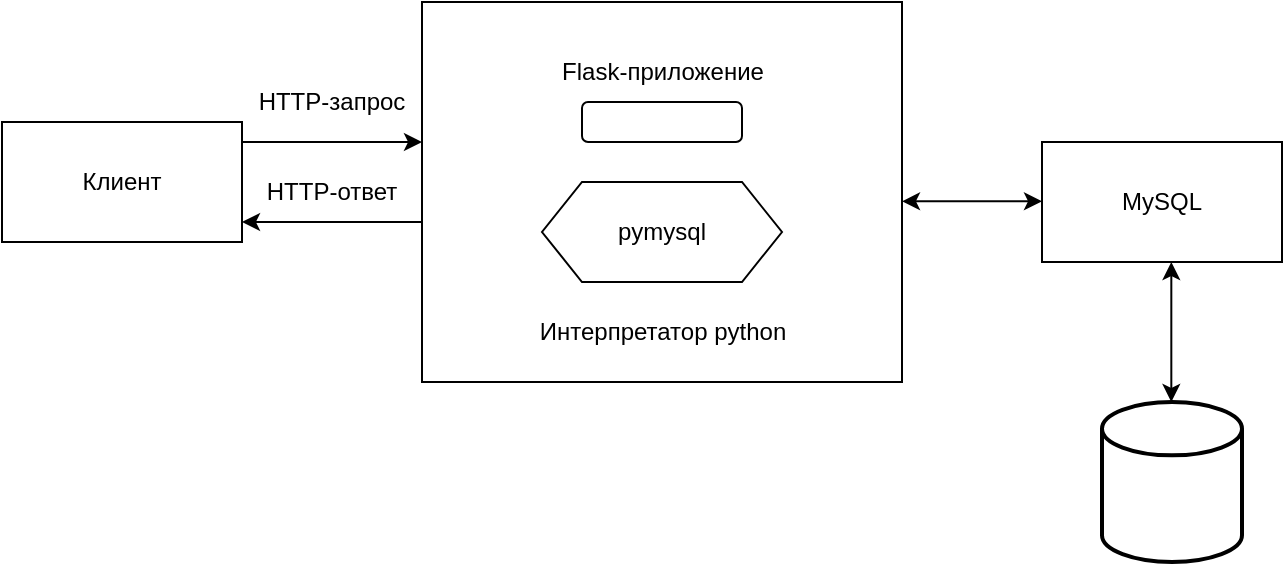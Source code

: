<mxfile version="26.0.4">
  <diagram name="Страница — 1" id="8JRppfXbxutR0n7U1WXW">
    <mxGraphModel dx="989" dy="582" grid="1" gridSize="10" guides="1" tooltips="1" connect="1" arrows="1" fold="1" page="1" pageScale="1" pageWidth="827" pageHeight="1169" math="0" shadow="0">
      <root>
        <mxCell id="0" />
        <mxCell id="1" parent="0" />
        <mxCell id="ZVKlliGMtZvQxSU5FhhP-1" value="Клиент" style="rounded=0;whiteSpace=wrap;html=1;" vertex="1" parent="1">
          <mxGeometry x="160" y="250" width="120" height="60" as="geometry" />
        </mxCell>
        <mxCell id="ZVKlliGMtZvQxSU5FhhP-2" value="" style="rounded=0;whiteSpace=wrap;html=1;fillColor=none;" vertex="1" parent="1">
          <mxGeometry x="370" y="190" width="240" height="190" as="geometry" />
        </mxCell>
        <mxCell id="ZVKlliGMtZvQxSU5FhhP-3" value="" style="rounded=1;whiteSpace=wrap;html=1;" vertex="1" parent="1">
          <mxGeometry x="450" y="240" width="80" height="20" as="geometry" />
        </mxCell>
        <mxCell id="ZVKlliGMtZvQxSU5FhhP-4" value="Flask-приложение" style="text;html=1;align=center;verticalAlign=middle;resizable=0;points=[];autosize=1;strokeColor=none;fillColor=none;" vertex="1" parent="1">
          <mxGeometry x="430" y="210" width="120" height="30" as="geometry" />
        </mxCell>
        <mxCell id="ZVKlliGMtZvQxSU5FhhP-5" value="pymysql" style="shape=hexagon;perimeter=hexagonPerimeter2;whiteSpace=wrap;html=1;fixedSize=1;" vertex="1" parent="1">
          <mxGeometry x="430" y="280" width="120" height="50" as="geometry" />
        </mxCell>
        <mxCell id="ZVKlliGMtZvQxSU5FhhP-6" value="Интерпретатор python" style="text;html=1;align=center;verticalAlign=middle;resizable=0;points=[];autosize=1;strokeColor=none;fillColor=none;" vertex="1" parent="1">
          <mxGeometry x="415" y="340" width="150" height="30" as="geometry" />
        </mxCell>
        <mxCell id="ZVKlliGMtZvQxSU5FhhP-7" value="MySQL" style="rounded=0;whiteSpace=wrap;html=1;" vertex="1" parent="1">
          <mxGeometry x="680" y="260" width="120" height="60" as="geometry" />
        </mxCell>
        <mxCell id="ZVKlliGMtZvQxSU5FhhP-8" value="" style="strokeWidth=2;html=1;shape=mxgraph.flowchart.database;whiteSpace=wrap;" vertex="1" parent="1">
          <mxGeometry x="710" y="390" width="70" height="80" as="geometry" />
        </mxCell>
        <mxCell id="ZVKlliGMtZvQxSU5FhhP-9" value="" style="endArrow=classic;html=1;rounded=0;" edge="1" parent="1">
          <mxGeometry width="50" height="50" relative="1" as="geometry">
            <mxPoint x="280" y="260" as="sourcePoint" />
            <mxPoint x="370" y="260" as="targetPoint" />
          </mxGeometry>
        </mxCell>
        <mxCell id="ZVKlliGMtZvQxSU5FhhP-10" value="" style="endArrow=classic;html=1;rounded=0;" edge="1" parent="1">
          <mxGeometry width="50" height="50" relative="1" as="geometry">
            <mxPoint x="370" y="300" as="sourcePoint" />
            <mxPoint x="280" y="300" as="targetPoint" />
          </mxGeometry>
        </mxCell>
        <mxCell id="ZVKlliGMtZvQxSU5FhhP-12" value="HTTP-запрос" style="rounded=0;whiteSpace=wrap;html=1;fillColor=none;strokeColor=none;" vertex="1" parent="1">
          <mxGeometry x="285" y="220" width="80" height="40" as="geometry" />
        </mxCell>
        <mxCell id="ZVKlliGMtZvQxSU5FhhP-13" value="HTTP-ответ" style="rounded=0;whiteSpace=wrap;html=1;fillColor=none;strokeColor=none;" vertex="1" parent="1">
          <mxGeometry x="290" y="265" width="70" height="40" as="geometry" />
        </mxCell>
        <mxCell id="ZVKlliGMtZvQxSU5FhhP-17" value="" style="endArrow=classic;startArrow=classic;html=1;rounded=0;" edge="1" parent="1">
          <mxGeometry width="50" height="50" relative="1" as="geometry">
            <mxPoint x="610" y="289.66" as="sourcePoint" />
            <mxPoint x="680" y="289.66" as="targetPoint" />
          </mxGeometry>
        </mxCell>
        <mxCell id="ZVKlliGMtZvQxSU5FhhP-18" value="" style="endArrow=classic;startArrow=classic;html=1;rounded=0;" edge="1" parent="1">
          <mxGeometry width="50" height="50" relative="1" as="geometry">
            <mxPoint x="744.66" y="390" as="sourcePoint" />
            <mxPoint x="744.66" y="320" as="targetPoint" />
          </mxGeometry>
        </mxCell>
      </root>
    </mxGraphModel>
  </diagram>
</mxfile>
